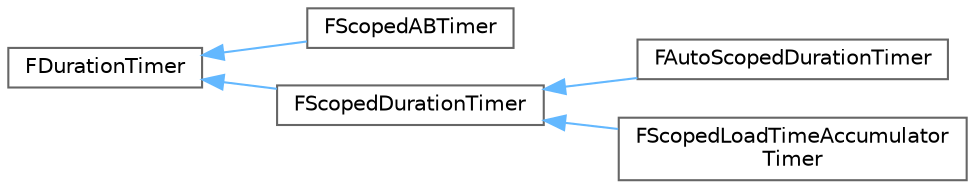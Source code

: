 digraph "Graphical Class Hierarchy"
{
 // INTERACTIVE_SVG=YES
 // LATEX_PDF_SIZE
  bgcolor="transparent";
  edge [fontname=Helvetica,fontsize=10,labelfontname=Helvetica,labelfontsize=10];
  node [fontname=Helvetica,fontsize=10,shape=box,height=0.2,width=0.4];
  rankdir="LR";
  Node0 [id="Node000000",label="FDurationTimer",height=0.2,width=0.4,color="grey40", fillcolor="white", style="filled",URL="$de/dcf/classFDurationTimer.html",tooltip="Utility stopwatch class for tracking the duration of some action (tracks time in seconds and adds it ..."];
  Node0 -> Node1 [id="edge3736_Node000000_Node000001",dir="back",color="steelblue1",style="solid",tooltip=" "];
  Node1 [id="Node000001",label="FScopedABTimer",height=0.2,width=0.4,color="grey40", fillcolor="white", style="filled",URL="$d8/d22/classFScopedABTimer.html",tooltip=" "];
  Node0 -> Node2 [id="edge3737_Node000000_Node000002",dir="back",color="steelblue1",style="solid",tooltip=" "];
  Node2 [id="Node000002",label="FScopedDurationTimer",height=0.2,width=0.4,color="grey40", fillcolor="white", style="filled",URL="$da/d96/classFScopedDurationTimer.html",tooltip="Utility class for tracking the duration of a scoped action (the user doesn't have to call Start() and..."];
  Node2 -> Node3 [id="edge3738_Node000002_Node000003",dir="back",color="steelblue1",style="solid",tooltip=" "];
  Node3 [id="Node000003",label="FAutoScopedDurationTimer",height=0.2,width=0.4,color="grey40", fillcolor="white", style="filled",URL="$d3/db0/classFAutoScopedDurationTimer.html",tooltip="Same as FScopedDurationTimer, except that it tracks the time value internally so you don't have to pa..."];
  Node2 -> Node4 [id="edge3739_Node000002_Node000004",dir="back",color="steelblue1",style="solid",tooltip=" "];
  Node4 [id="Node000004",label="FScopedLoadTimeAccumulator\lTimer",height=0.2,width=0.4,color="grey40", fillcolor="white", style="filled",URL="$da/dcc/structFScopedLoadTimeAccumulatorTimer.html",tooltip="Scoped helper class for tracking accumulated object times."];
}
